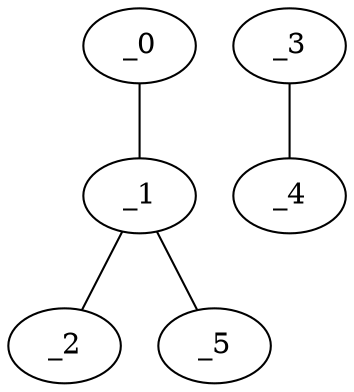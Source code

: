 graph AP1_0101 {
	_0	 [x="0.706546",
		y="0.829892"];
	_1	 [x="1.51",
		y="2.5"];
	_0 -- _1;
	_2	 [x="2.22359",
		y="0.79778"];
	_1 -- _2;
	_5	 [x="2.8277",
		y="1.75617"];
	_1 -- _5;
	_3	 [x="0.904982",
		y="1.57805"];
	_4	 [x="2.11006",
		y="1.6027"];
	_3 -- _4;
}
